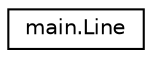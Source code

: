 digraph "Graphical Class Hierarchy"
{
  edge [fontname="Helvetica",fontsize="10",labelfontname="Helvetica",labelfontsize="10"];
  node [fontname="Helvetica",fontsize="10",shape=record];
  rankdir="LR";
  Node1 [label="main.Line",height=0.2,width=0.4,color="black", fillcolor="white", style="filled",URL="$classmain_1_1Line.html",tooltip="Class of the moving line used when the user draw the polygon. "];
}
